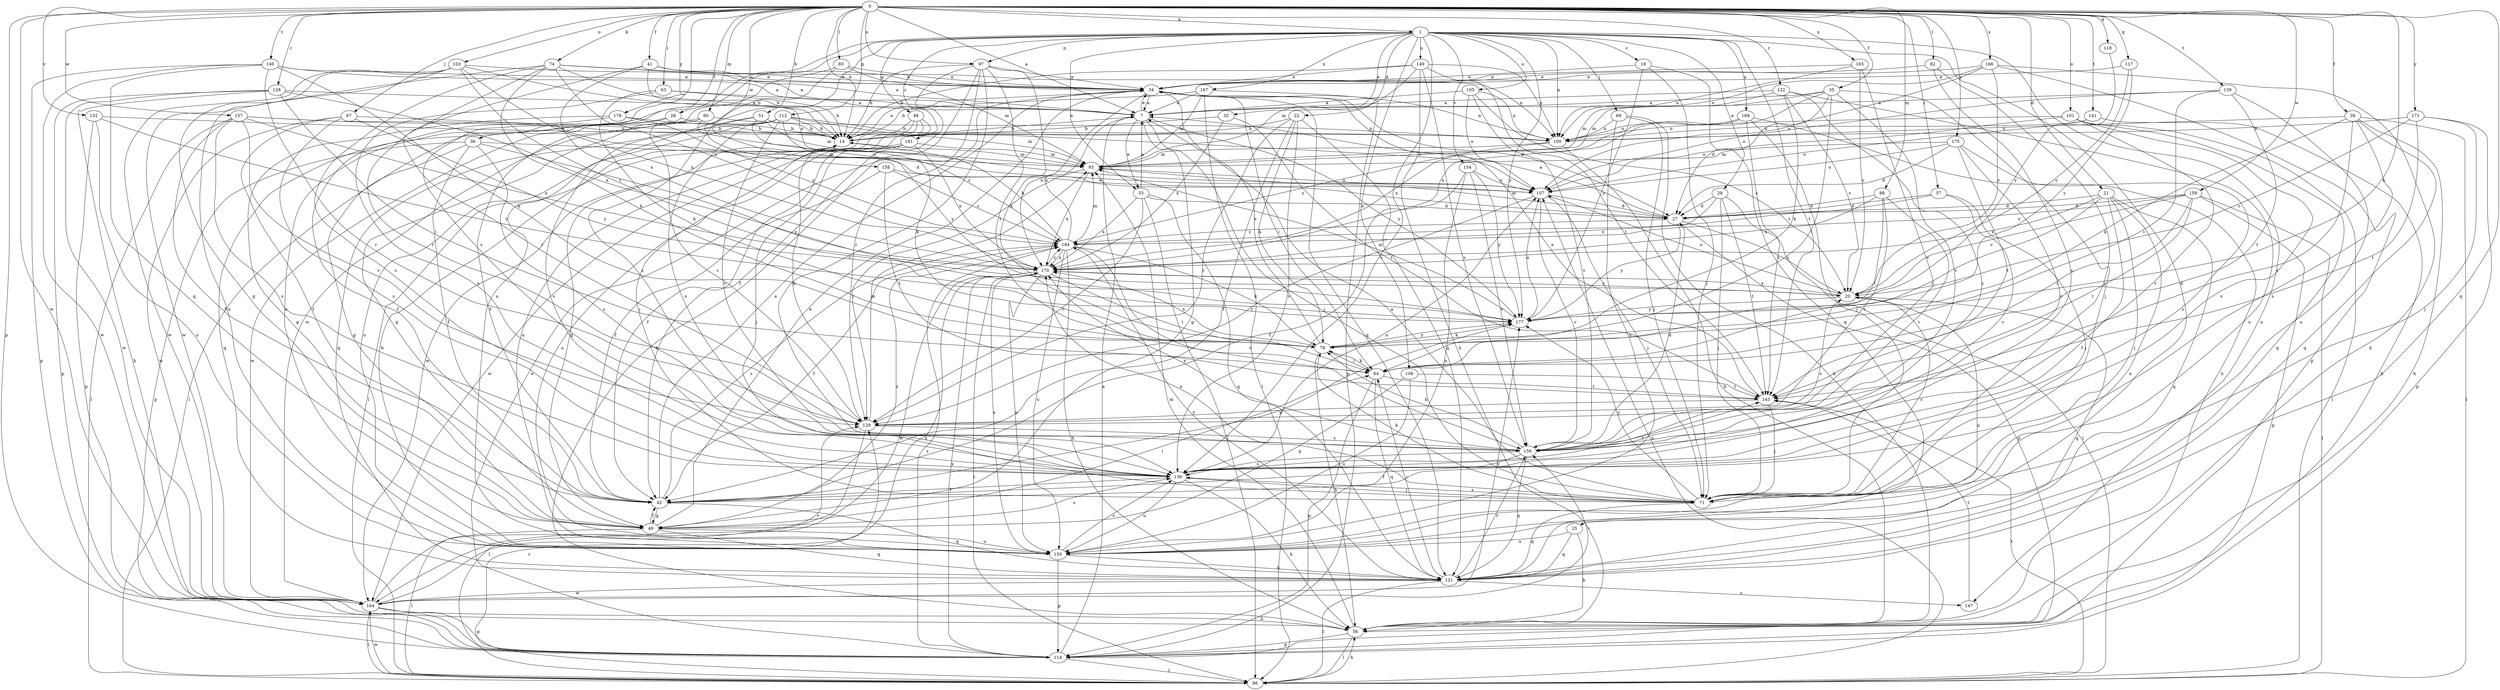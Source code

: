 strict digraph  {
0;
1;
7;
14;
18;
20;
21;
22;
25;
27;
28;
29;
32;
33;
34;
35;
36;
39;
41;
42;
48;
49;
51;
56;
57;
63;
64;
67;
69;
71;
74;
78;
82;
83;
86;
88;
90;
93;
97;
100;
101;
103;
105;
106;
107;
112;
114;
117;
118;
121;
122;
128;
129;
136;
139;
140;
141;
143;
147;
149;
150;
152;
154;
156;
157;
158;
159;
164;
165;
166;
167;
169;
170;
171;
175;
176;
177;
181;
184;
0 -> 1  [label=a];
0 -> 7  [label=a];
0 -> 14  [label=b];
0 -> 21  [label=d];
0 -> 35  [label=f];
0 -> 36  [label=f];
0 -> 39  [label=f];
0 -> 41  [label=f];
0 -> 51  [label=h];
0 -> 57  [label=i];
0 -> 63  [label=i];
0 -> 67  [label=j];
0 -> 74  [label=k];
0 -> 78  [label=k];
0 -> 82  [label=l];
0 -> 83  [label=l];
0 -> 88  [label=m];
0 -> 90  [label=m];
0 -> 97  [label=n];
0 -> 101  [label=o];
0 -> 103  [label=o];
0 -> 112  [label=p];
0 -> 114  [label=p];
0 -> 117  [label=q];
0 -> 118  [label=q];
0 -> 121  [label=q];
0 -> 122  [label=r];
0 -> 128  [label=r];
0 -> 136  [label=s];
0 -> 139  [label=t];
0 -> 140  [label=t];
0 -> 141  [label=t];
0 -> 152  [label=v];
0 -> 157  [label=w];
0 -> 158  [label=w];
0 -> 159  [label=w];
0 -> 164  [label=w];
0 -> 165  [label=x];
0 -> 166  [label=x];
0 -> 171  [label=y];
0 -> 175  [label=y];
0 -> 176  [label=y];
1 -> 18  [label=c];
1 -> 22  [label=d];
1 -> 25  [label=d];
1 -> 28  [label=e];
1 -> 29  [label=e];
1 -> 32  [label=e];
1 -> 33  [label=e];
1 -> 48  [label=g];
1 -> 69  [label=j];
1 -> 97  [label=n];
1 -> 100  [label=n];
1 -> 105  [label=o];
1 -> 106  [label=o];
1 -> 136  [label=s];
1 -> 143  [label=t];
1 -> 147  [label=u];
1 -> 149  [label=u];
1 -> 150  [label=u];
1 -> 154  [label=v];
1 -> 164  [label=w];
1 -> 167  [label=x];
1 -> 169  [label=x];
1 -> 177  [label=y];
1 -> 181  [label=z];
7 -> 14  [label=b];
7 -> 33  [label=e];
7 -> 34  [label=e];
7 -> 49  [label=g];
7 -> 71  [label=j];
7 -> 177  [label=y];
14 -> 34  [label=e];
14 -> 49  [label=g];
14 -> 93  [label=m];
18 -> 34  [label=e];
18 -> 71  [label=j];
18 -> 121  [label=q];
18 -> 177  [label=y];
20 -> 107  [label=o];
20 -> 121  [label=q];
20 -> 150  [label=u];
20 -> 170  [label=x];
20 -> 177  [label=y];
21 -> 27  [label=d];
21 -> 42  [label=f];
21 -> 64  [label=i];
21 -> 71  [label=j];
21 -> 121  [label=q];
21 -> 150  [label=u];
21 -> 170  [label=x];
22 -> 14  [label=b];
22 -> 42  [label=f];
22 -> 78  [label=k];
22 -> 121  [label=q];
22 -> 129  [label=r];
22 -> 136  [label=s];
25 -> 56  [label=h];
25 -> 121  [label=q];
25 -> 150  [label=u];
27 -> 7  [label=a];
27 -> 20  [label=c];
27 -> 93  [label=m];
27 -> 114  [label=p];
27 -> 177  [label=y];
27 -> 184  [label=z];
28 -> 14  [label=b];
28 -> 86  [label=l];
28 -> 164  [label=w];
29 -> 27  [label=d];
29 -> 71  [label=j];
29 -> 86  [label=l];
29 -> 143  [label=t];
29 -> 170  [label=x];
32 -> 14  [label=b];
32 -> 143  [label=t];
32 -> 170  [label=x];
33 -> 7  [label=a];
33 -> 27  [label=d];
33 -> 86  [label=l];
33 -> 121  [label=q];
33 -> 129  [label=r];
33 -> 170  [label=x];
34 -> 7  [label=a];
34 -> 27  [label=d];
34 -> 64  [label=i];
34 -> 100  [label=n];
34 -> 121  [label=q];
34 -> 170  [label=x];
35 -> 7  [label=a];
35 -> 27  [label=d];
35 -> 64  [label=i];
35 -> 71  [label=j];
35 -> 93  [label=m];
35 -> 156  [label=v];
35 -> 170  [label=x];
36 -> 42  [label=f];
36 -> 49  [label=g];
36 -> 93  [label=m];
36 -> 114  [label=p];
36 -> 136  [label=s];
36 -> 177  [label=y];
39 -> 56  [label=h];
39 -> 78  [label=k];
39 -> 86  [label=l];
39 -> 100  [label=n];
39 -> 121  [label=q];
39 -> 129  [label=r];
39 -> 136  [label=s];
41 -> 7  [label=a];
41 -> 14  [label=b];
41 -> 34  [label=e];
41 -> 100  [label=n];
41 -> 129  [label=r];
41 -> 170  [label=x];
42 -> 34  [label=e];
42 -> 49  [label=g];
42 -> 121  [label=q];
42 -> 177  [label=y];
42 -> 184  [label=z];
48 -> 14  [label=b];
48 -> 71  [label=j];
48 -> 86  [label=l];
48 -> 150  [label=u];
48 -> 164  [label=w];
49 -> 34  [label=e];
49 -> 42  [label=f];
49 -> 64  [label=i];
49 -> 86  [label=l];
49 -> 121  [label=q];
49 -> 136  [label=s];
49 -> 150  [label=u];
49 -> 184  [label=z];
51 -> 14  [label=b];
51 -> 93  [label=m];
51 -> 136  [label=s];
51 -> 177  [label=y];
51 -> 184  [label=z];
56 -> 86  [label=l];
56 -> 93  [label=m];
56 -> 114  [label=p];
57 -> 27  [label=d];
57 -> 71  [label=j];
57 -> 156  [label=v];
57 -> 184  [label=z];
63 -> 7  [label=a];
63 -> 14  [label=b];
63 -> 78  [label=k];
63 -> 136  [label=s];
64 -> 78  [label=k];
64 -> 114  [label=p];
64 -> 121  [label=q];
64 -> 143  [label=t];
67 -> 14  [label=b];
67 -> 42  [label=f];
67 -> 136  [label=s];
67 -> 164  [label=w];
67 -> 177  [label=y];
69 -> 56  [label=h];
69 -> 71  [label=j];
69 -> 100  [label=n];
69 -> 150  [label=u];
71 -> 7  [label=a];
71 -> 20  [label=c];
71 -> 78  [label=k];
71 -> 121  [label=q];
71 -> 136  [label=s];
71 -> 170  [label=x];
71 -> 177  [label=y];
74 -> 7  [label=a];
74 -> 14  [label=b];
74 -> 34  [label=e];
74 -> 78  [label=k];
74 -> 129  [label=r];
74 -> 136  [label=s];
74 -> 164  [label=w];
74 -> 184  [label=z];
78 -> 34  [label=e];
78 -> 56  [label=h];
78 -> 64  [label=i];
78 -> 170  [label=x];
78 -> 177  [label=y];
82 -> 34  [label=e];
82 -> 71  [label=j];
82 -> 136  [label=s];
83 -> 34  [label=e];
83 -> 93  [label=m];
83 -> 136  [label=s];
83 -> 150  [label=u];
86 -> 56  [label=h];
86 -> 107  [label=o];
86 -> 129  [label=r];
86 -> 143  [label=t];
86 -> 164  [label=w];
88 -> 27  [label=d];
88 -> 64  [label=i];
88 -> 129  [label=r];
88 -> 156  [label=v];
88 -> 170  [label=x];
90 -> 42  [label=f];
90 -> 100  [label=n];
90 -> 107  [label=o];
90 -> 121  [label=q];
90 -> 129  [label=r];
93 -> 107  [label=o];
93 -> 129  [label=r];
93 -> 170  [label=x];
97 -> 14  [label=b];
97 -> 34  [label=e];
97 -> 42  [label=f];
97 -> 56  [label=h];
97 -> 64  [label=i];
97 -> 78  [label=k];
97 -> 129  [label=r];
97 -> 156  [label=v];
100 -> 56  [label=h];
100 -> 93  [label=m];
100 -> 184  [label=z];
101 -> 86  [label=l];
101 -> 100  [label=n];
101 -> 107  [label=o];
101 -> 121  [label=q];
101 -> 136  [label=s];
101 -> 156  [label=v];
103 -> 20  [label=c];
103 -> 34  [label=e];
103 -> 49  [label=g];
103 -> 107  [label=o];
103 -> 150  [label=u];
103 -> 164  [label=w];
103 -> 170  [label=x];
105 -> 7  [label=a];
105 -> 20  [label=c];
105 -> 100  [label=n];
105 -> 107  [label=o];
105 -> 156  [label=v];
106 -> 49  [label=g];
106 -> 143  [label=t];
106 -> 150  [label=u];
107 -> 27  [label=d];
107 -> 71  [label=j];
107 -> 129  [label=r];
107 -> 156  [label=v];
112 -> 14  [label=b];
112 -> 49  [label=g];
112 -> 78  [label=k];
112 -> 93  [label=m];
112 -> 107  [label=o];
112 -> 121  [label=q];
112 -> 136  [label=s];
112 -> 150  [label=u];
112 -> 156  [label=v];
114 -> 7  [label=a];
114 -> 34  [label=e];
114 -> 86  [label=l];
114 -> 170  [label=x];
114 -> 184  [label=z];
117 -> 20  [label=c];
117 -> 34  [label=e];
117 -> 177  [label=y];
118 -> 177  [label=y];
121 -> 64  [label=i];
121 -> 86  [label=l];
121 -> 156  [label=v];
121 -> 164  [label=w];
121 -> 184  [label=z];
121 -> 147  [label=s];
122 -> 7  [label=a];
122 -> 20  [label=c];
122 -> 78  [label=k];
122 -> 93  [label=m];
122 -> 136  [label=s];
122 -> 150  [label=u];
128 -> 7  [label=a];
128 -> 56  [label=h];
128 -> 64  [label=i];
128 -> 114  [label=p];
128 -> 164  [label=w];
128 -> 170  [label=x];
129 -> 14  [label=b];
129 -> 86  [label=l];
129 -> 93  [label=m];
129 -> 156  [label=v];
136 -> 42  [label=f];
136 -> 56  [label=h];
136 -> 71  [label=j];
136 -> 107  [label=o];
136 -> 143  [label=t];
136 -> 150  [label=u];
139 -> 7  [label=a];
139 -> 64  [label=i];
139 -> 107  [label=o];
139 -> 143  [label=t];
139 -> 150  [label=u];
140 -> 7  [label=a];
140 -> 34  [label=e];
140 -> 49  [label=g];
140 -> 78  [label=k];
140 -> 114  [label=p];
140 -> 129  [label=r];
140 -> 164  [label=w];
141 -> 56  [label=h];
141 -> 100  [label=n];
141 -> 107  [label=o];
143 -> 34  [label=e];
143 -> 71  [label=j];
143 -> 129  [label=r];
147 -> 143  [label=t];
149 -> 14  [label=b];
149 -> 34  [label=e];
149 -> 56  [label=h];
149 -> 93  [label=m];
149 -> 100  [label=n];
149 -> 143  [label=t];
149 -> 156  [label=v];
150 -> 14  [label=b];
150 -> 114  [label=p];
150 -> 121  [label=q];
150 -> 136  [label=s];
150 -> 170  [label=x];
152 -> 100  [label=n];
152 -> 114  [label=p];
152 -> 150  [label=u];
152 -> 177  [label=y];
154 -> 42  [label=f];
154 -> 107  [label=o];
154 -> 150  [label=u];
154 -> 156  [label=v];
154 -> 177  [label=y];
156 -> 20  [label=c];
156 -> 27  [label=d];
156 -> 42  [label=f];
156 -> 78  [label=k];
156 -> 121  [label=q];
156 -> 136  [label=s];
156 -> 170  [label=x];
157 -> 27  [label=d];
157 -> 42  [label=f];
157 -> 86  [label=l];
157 -> 100  [label=n];
157 -> 129  [label=r];
157 -> 136  [label=s];
157 -> 170  [label=x];
158 -> 42  [label=f];
158 -> 107  [label=o];
158 -> 143  [label=t];
158 -> 184  [label=z];
159 -> 20  [label=c];
159 -> 27  [label=d];
159 -> 64  [label=i];
159 -> 86  [label=l];
159 -> 114  [label=p];
159 -> 143  [label=t];
159 -> 184  [label=z];
164 -> 56  [label=h];
164 -> 86  [label=l];
164 -> 114  [label=p];
164 -> 129  [label=r];
164 -> 156  [label=v];
164 -> 170  [label=x];
164 -> 177  [label=y];
165 -> 20  [label=c];
165 -> 34  [label=e];
165 -> 100  [label=n];
165 -> 156  [label=v];
166 -> 20  [label=c];
166 -> 34  [label=e];
166 -> 56  [label=h];
166 -> 100  [label=n];
166 -> 107  [label=o];
166 -> 114  [label=p];
167 -> 7  [label=a];
167 -> 14  [label=b];
167 -> 86  [label=l];
167 -> 93  [label=m];
167 -> 114  [label=p];
169 -> 56  [label=h];
169 -> 71  [label=j];
169 -> 100  [label=n];
169 -> 143  [label=t];
169 -> 170  [label=x];
170 -> 20  [label=c];
170 -> 64  [label=i];
170 -> 86  [label=l];
170 -> 150  [label=u];
170 -> 164  [label=w];
170 -> 184  [label=z];
171 -> 20  [label=c];
171 -> 71  [label=j];
171 -> 100  [label=n];
171 -> 114  [label=p];
171 -> 143  [label=t];
175 -> 27  [label=d];
175 -> 93  [label=m];
175 -> 107  [label=o];
175 -> 136  [label=s];
175 -> 143  [label=t];
175 -> 156  [label=v];
176 -> 14  [label=b];
176 -> 42  [label=f];
176 -> 49  [label=g];
176 -> 184  [label=z];
177 -> 78  [label=k];
177 -> 93  [label=m];
177 -> 107  [label=o];
181 -> 42  [label=f];
181 -> 71  [label=j];
181 -> 93  [label=m];
181 -> 150  [label=u];
181 -> 164  [label=w];
181 -> 170  [label=x];
184 -> 7  [label=a];
184 -> 14  [label=b];
184 -> 42  [label=f];
184 -> 56  [label=h];
184 -> 78  [label=k];
184 -> 93  [label=m];
184 -> 150  [label=u];
184 -> 156  [label=v];
184 -> 170  [label=x];
}
